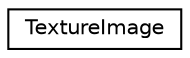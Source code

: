 digraph "Graphical Class Hierarchy"
{
  edge [fontname="Helvetica",fontsize="10",labelfontname="Helvetica",labelfontsize="10"];
  node [fontname="Helvetica",fontsize="10",shape=record];
  rankdir="LR";
  Node1 [label="TextureImage",height=0.2,width=0.4,color="black", fillcolor="white", style="filled",URL="$class_texture_image.html"];
}
